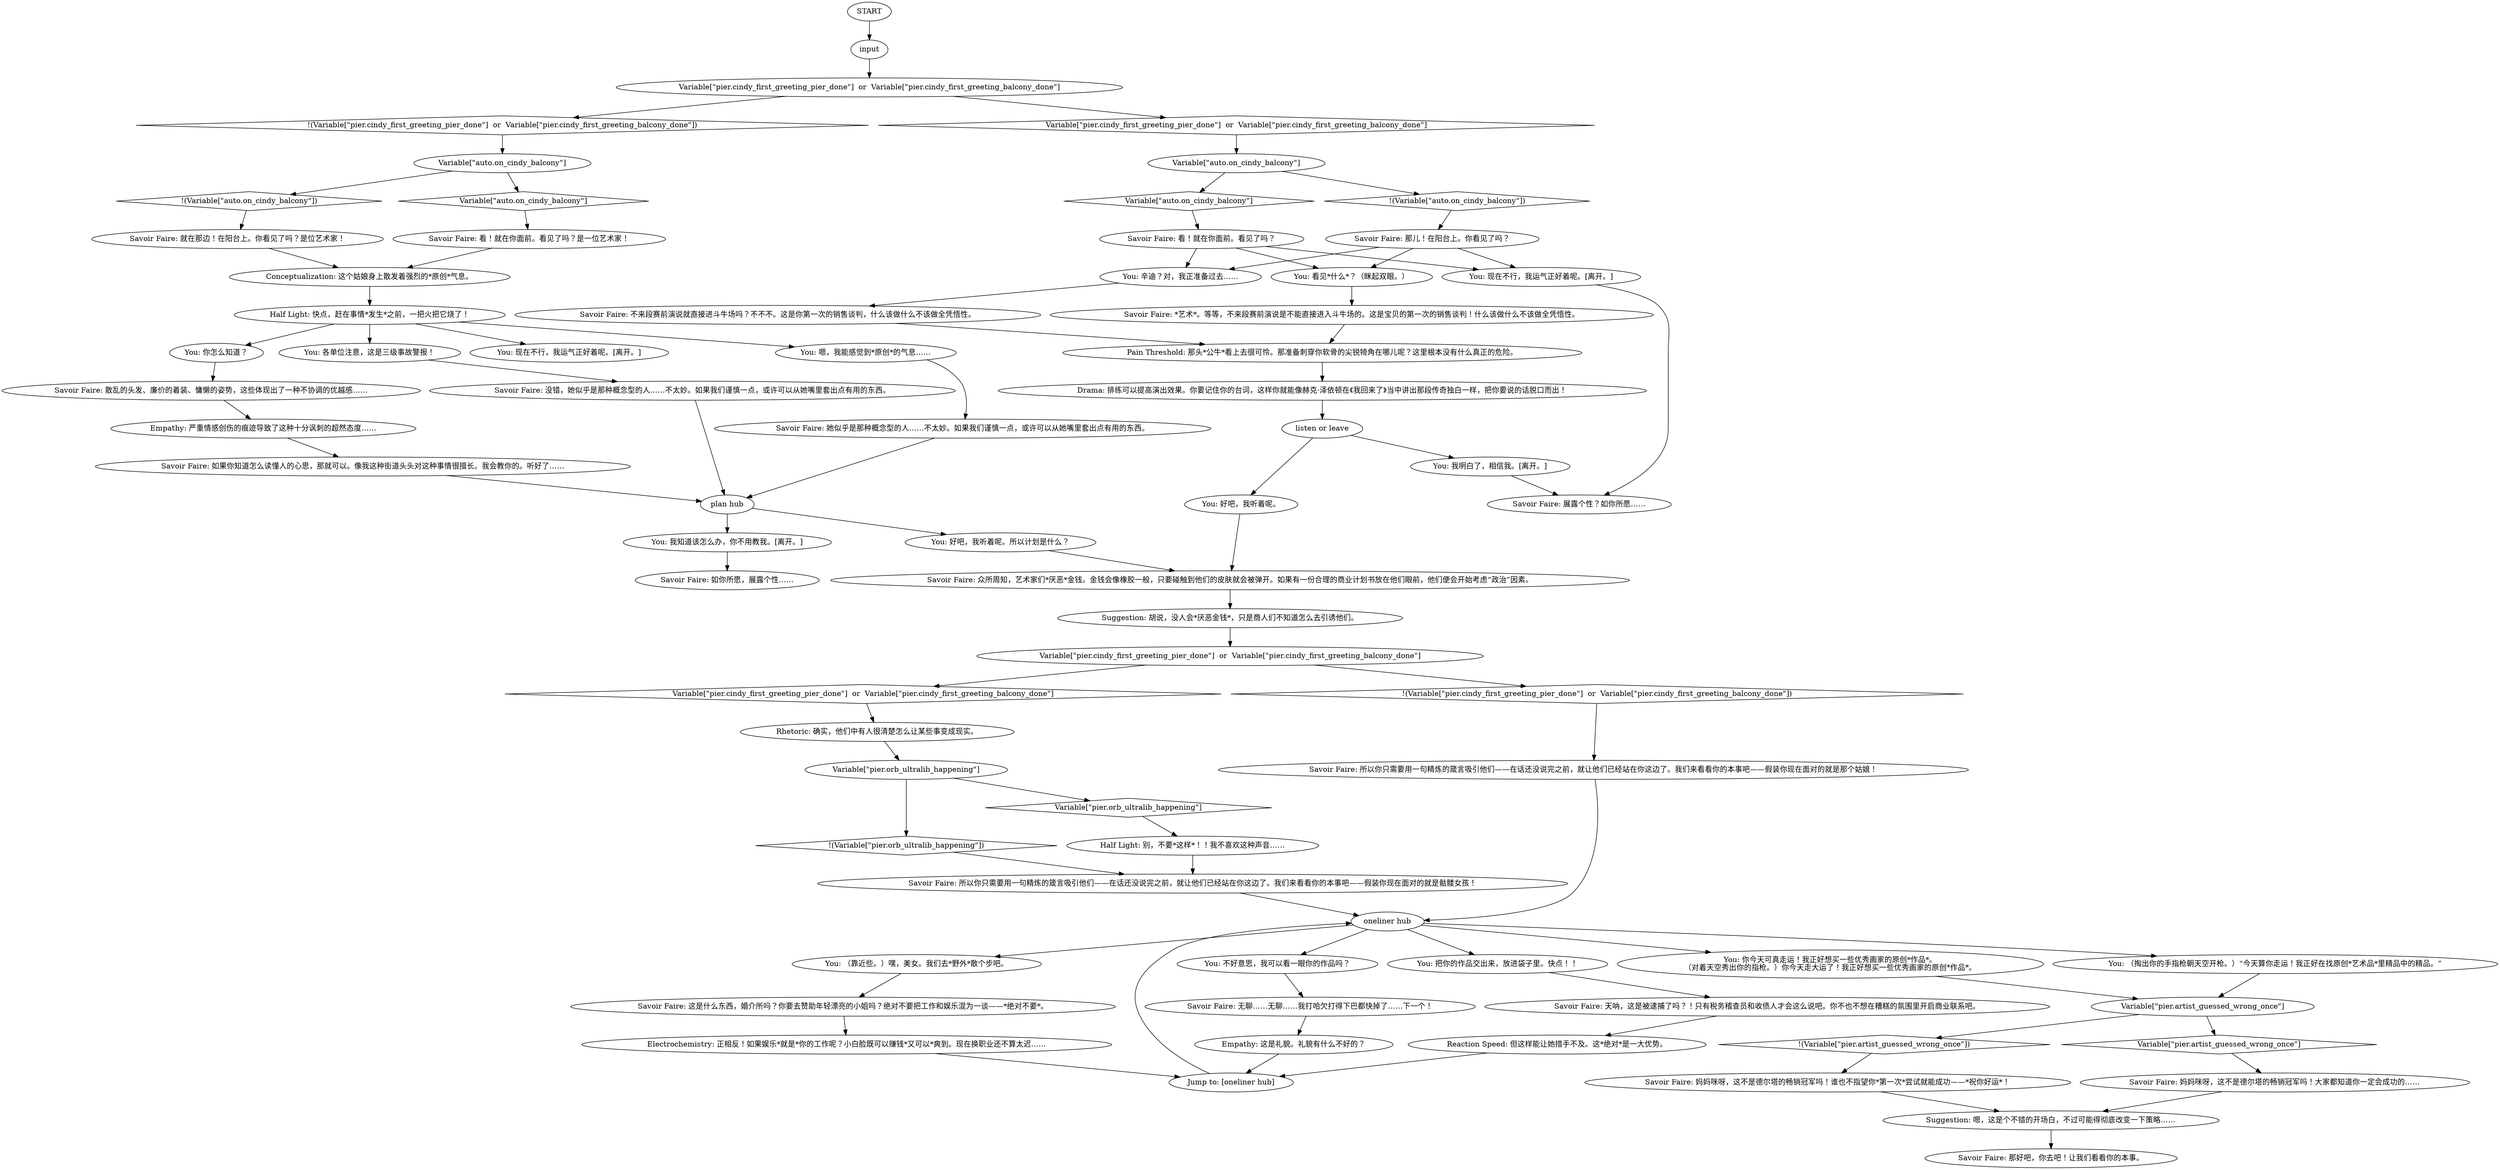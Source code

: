 # PIER ORB / ultraliberal quest pre-cindy
# Savoir Faire spots Cindy and gives you a pep talk before you try to negotiate for her art.
# ==================================================
digraph G {
	  0 [label="START"];
	  1 [label="input"];
	  2 [label="Savoir Faire: 就在那边！在阳台上。你看见了吗？是位艺术家！"];
	  3 [label="You: 嗯，我能感觉到*原创*的气息……"];
	  4 [label="Empathy: 严重情感创伤的痕迹导致了这种十分讽刺的超然态度……"];
	  5 [label="You: 现在不行，我运气正好着呢。[离开。]"];
	  6 [label="Savoir Faire: 所以你只需要用一句精炼的箴言吸引他们——在话还没说完之前，就让他们已经站在你这边了。我们来看看你的本事吧——假装你现在面对的就是骷髅女孩！"];
	  7 [label="Savoir Faire: 展露个性？如你所愿……"];
	  8 [label="Suggestion: 胡说，没人会*厌恶金钱*，只是商人们不知道怎么去引诱他们。"];
	  9 [label="Variable[\"auto.on_cindy_balcony\"]"];
	  10 [label="Variable[\"auto.on_cindy_balcony\"]", shape=diamond];
	  11 [label="!(Variable[\"auto.on_cindy_balcony\"])", shape=diamond];
	  12 [label="Empathy: 这是礼貌。礼貌有什么不好的？"];
	  13 [label="Variable[\"pier.cindy_first_greeting_pier_done\"]  or  Variable[\"pier.cindy_first_greeting_balcony_done\"]"];
	  14 [label="Variable[\"pier.cindy_first_greeting_pier_done\"]  or  Variable[\"pier.cindy_first_greeting_balcony_done\"]", shape=diamond];
	  15 [label="!(Variable[\"pier.cindy_first_greeting_pier_done\"]  or  Variable[\"pier.cindy_first_greeting_balcony_done\"])", shape=diamond];
	  16 [label="Savoir Faire: 如你所愿，展露个性……"];
	  17 [label="listen or leave"];
	  18 [label="You: 看见*什么*？（眯起双眼。）"];
	  19 [label="Savoir Faire: 天呐，这是被逮捕了吗？！只有税务稽查员和收债人才会这么说吧。你不也不想在糟糕的氛围里开启商业联系吧。"];
	  20 [label="Reaction Speed: 但这样能让她措手不及。这*绝对*是一大优势。"];
	  21 [label="Variable[\"pier.artist_guessed_wrong_once\"]"];
	  22 [label="Variable[\"pier.artist_guessed_wrong_once\"]", shape=diamond];
	  23 [label="!(Variable[\"pier.artist_guessed_wrong_once\"])", shape=diamond];
	  24 [label="Rhetoric: 确实，他们中有人很清楚怎么让某些事变成现实。"];
	  25 [label="Savoir Faire: 妈妈咪呀，这不是德尔塔的畅销冠军吗！大家都知道你一定会成功的……"];
	  26 [label="oneliner hub"];
	  27 [label="Savoir Faire: 散乱的头发、廉价的着装、慵懒的姿势，这些体现出了一种不协调的优越感……"];
	  28 [label="You: 我知道该怎么办，你不用教我。[离开。]"];
	  29 [label="Variable[\"pier.orb_ultralib_happening\"]"];
	  30 [label="Variable[\"pier.orb_ultralib_happening\"]", shape=diamond];
	  31 [label="!(Variable[\"pier.orb_ultralib_happening\"])", shape=diamond];
	  32 [label="Savoir Faire: 看！就在你面前。看见了吗？"];
	  33 [label="Savoir Faire: 众所周知，艺术家们*厌恶*金钱。金钱会像橡胶一般，只要碰触到他们的皮肤就会被弹开。如果有一份合理的商业计划书放在他们眼前，他们便会开始考虑“政治”因素。"];
	  34 [label="Variable[\"auto.on_cindy_balcony\"]"];
	  35 [label="Variable[\"auto.on_cindy_balcony\"]", shape=diamond];
	  36 [label="!(Variable[\"auto.on_cindy_balcony\"])", shape=diamond];
	  37 [label="Savoir Faire: 看！就在你面前。看见了吗？是一位艺术家！"];
	  38 [label="You: 现在不行，我运气正好着呢。[离开。]"];
	  39 [label="Savoir Faire: 不来段赛前演说就直接进斗牛场吗？不不不。这是你第一次的销售谈判，什么该做什么不该做全凭悟性。"];
	  40 [label="Half Light: 别，不要*这样*！！我不喜欢这种声音……"];
	  41 [label="Savoir Faire: 那好吧，你去吧！让我们看看你的本事。"];
	  42 [label="Half Light: 快点，赶在事情*发生*之前，一把火把它烧了！"];
	  44 [label="You: 好吧，我听着呢。所以计划是什么？"];
	  45 [label="Savoir Faire: 这是什么东西，婚介所吗？你要去赞助年轻漂亮的小姐吗？绝对不要把工作和娱乐混为一谈——*绝对不要*。"];
	  46 [label="Suggestion: 嗯，这是个不错的开场白，不过可能得彻底改变一下策略……"];
	  47 [label="You: 辛迪？对，我正准备过去……"];
	  48 [label="You: （靠近些。）嘿，美女。我们去*野外*散个步吧。"];
	  49 [label="You: 你今天可真走运！我正好想买一些优秀画家的原创*作品*。\n（对着天空秀出你的指枪。）你今天走大运了！我正好想买一些优秀画家的原创*作品*。"];
	  50 [label="You: 你怎么知道？"];
	  51 [label="Savoir Faire: 那儿！在阳台上。你看见了吗？"];
	  52 [label="Savoir Faire: 所以你只需要用一句精炼的箴言吸引他们——在话还没说完之前，就让他们已经站在你这边了。我们来看看你的本事吧——假装你现在面对的就是那个姑娘！"];
	  53 [label="You: 各单位注意，这是三级事故警报！"];
	  54 [label="You: 我明白了，相信我。[离开。]"];
	  55 [label="Variable[\"pier.cindy_first_greeting_pier_done\"]  or  Variable[\"pier.cindy_first_greeting_balcony_done\"]"];
	  56 [label="Variable[\"pier.cindy_first_greeting_pier_done\"]  or  Variable[\"pier.cindy_first_greeting_balcony_done\"]", shape=diamond];
	  57 [label="!(Variable[\"pier.cindy_first_greeting_pier_done\"]  or  Variable[\"pier.cindy_first_greeting_balcony_done\"])", shape=diamond];
	  58 [label="Conceptualization: 这个姑娘身上散发着强烈的*原创*气息。"];
	  59 [label="Savoir Faire: 她似乎是那种概念型的人……不太妙。如果我们谨慎一点，或许可以从她嘴里套出点有用的东西。"];
	  60 [label="You: 好吧，我听着呢。"];
	  61 [label="You: 不好意思，我可以看一眼你的作品吗？"];
	  62 [label="Savoir Faire: *艺术*。等等，不来段赛前演说是不能直接进入斗牛场的。这是宝贝的第一次的销售谈判！什么该做什么不该做全凭悟性。"];
	  63 [label="Pain Threshold: 那头*公牛*看上去很可怜。那准备刺穿你软骨的尖锐犄角在哪儿呢？这里根本没有什么真正的危险。"];
	  64 [label="You: 把你的作品交出来，放进袋子里。快点！！"];
	  65 [label="Savoir Faire: 妈妈咪呀，这不是德尔塔的畅销冠军吗！谁也不指望你*第一次*尝试就能成功——*祝你好运*！"];
	  66 [label="Savoir Faire: 如果你知道怎么读懂人的心思，那就可以。像我这种街道头头对这种事情很擅长。我会教你的。听好了……"];
	  67 [label="Savoir Faire: 无聊……无聊……我打哈欠打得下巴都快掉了……下一个！"];
	  68 [label="You: （掏出你的手指枪朝天空开枪。）“今天算你走运！我正好在找原创*艺术品*里精品中的精品。”"];
	  69 [label="Savoir Faire: 没错，她似乎是那种概念型的人……不太妙。如果我们谨慎一点，或许可以从她嘴里套出点有用的东西。"];
	  70 [label="Drama: 排练可以提高演出效果。你要记住你的台词，这样你就能像赫克·泽依顿在《我回来了》当中讲出那段传奇独白一样，把你要说的话脱口而出！"];
	  71 [label="Electrochemistry: 正相反！如果娱乐*就是*你的工作呢？小白脸既可以赚钱*又可以*爽到。现在换职业还不算太迟……"];
	  72 [label="plan hub"];
	  73 [label="Jump to: [oneliner hub]"];
	  0 -> 1
	  1 -> 55
	  2 -> 58
	  3 -> 59
	  4 -> 66
	  5 -> 7
	  6 -> 26
	  8 -> 13
	  9 -> 10
	  9 -> 11
	  10 -> 32
	  11 -> 51
	  12 -> 73
	  13 -> 14
	  13 -> 15
	  14 -> 24
	  15 -> 52
	  17 -> 60
	  17 -> 54
	  18 -> 62
	  19 -> 20
	  20 -> 73
	  21 -> 22
	  21 -> 23
	  22 -> 25
	  23 -> 65
	  24 -> 29
	  25 -> 46
	  26 -> 64
	  26 -> 68
	  26 -> 48
	  26 -> 49
	  26 -> 61
	  27 -> 4
	  28 -> 16
	  29 -> 30
	  29 -> 31
	  30 -> 40
	  31 -> 6
	  32 -> 18
	  32 -> 5
	  32 -> 47
	  33 -> 8
	  34 -> 35
	  34 -> 36
	  35 -> 37
	  36 -> 2
	  37 -> 58
	  39 -> 63
	  40 -> 6
	  42 -> 50
	  42 -> 3
	  42 -> 53
	  42 -> 38
	  44 -> 33
	  45 -> 71
	  46 -> 41
	  47 -> 39
	  48 -> 45
	  49 -> 21
	  50 -> 27
	  51 -> 18
	  51 -> 5
	  51 -> 47
	  52 -> 26
	  53 -> 69
	  54 -> 7
	  55 -> 56
	  55 -> 57
	  56 -> 9
	  57 -> 34
	  58 -> 42
	  59 -> 72
	  60 -> 33
	  61 -> 67
	  62 -> 63
	  63 -> 70
	  64 -> 19
	  65 -> 46
	  66 -> 72
	  67 -> 12
	  68 -> 21
	  69 -> 72
	  70 -> 17
	  71 -> 73
	  72 -> 44
	  72 -> 28
	  73 -> 26
}

